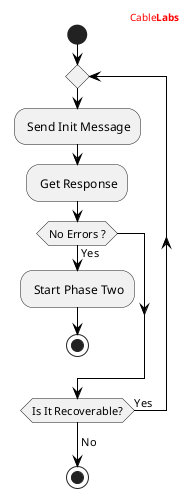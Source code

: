 
@startuml

'' header information
header
<font color="red">Cable<b>Labs</b></font>
endheader

'' Use this to hide the foot boxes
hide footbox

skinparam sequenceMessageAlign center
skinparam NoteBorderColor black
'' skinparam BackgroundColor #ddd

skinparam sequence {
	borderColor black
	ArrowColor black
	ActorBorderColor black
	ParticipantBorderColor black
	LifeLineBorderColor black
	LifeLineBackgroundColor white
}

'' (*) --> "Send Init Message"
''    --> "Get Response"
''
''    if "Error ?" then
''      -->[Yes] \
''      if "Is Recoverable ?" then
''        -->[Yes] "Send Init Message"
''      else
''        -->[No] (*)
''      endif
''
''    else
''      -->[No] "Start Phase Two"
''      -->(*)
''    endif

start

repeat
  : Send Init Message;
  : Get Response;
  if (No Errors ?) then (Yes)
    : Start Phase Two;
    stop;
  endif
repeat while (Is It Recoverable?) is (Yes)
->No;
stop

@enduml
